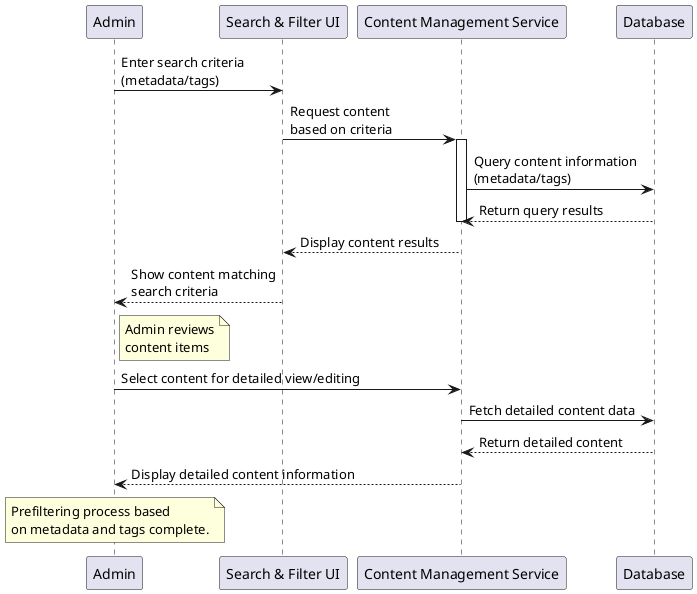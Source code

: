 @startuml
participant Admin
participant "Search & Filter UI" as UI
participant "Content Management Service" as CMS
participant "Database" as DB

Admin -> UI : Enter search criteria\n(metadata/tags)
UI -> CMS : Request content\nbased on criteria
activate CMS
CMS -> DB : Query content information\n(metadata/tags)
DB --> CMS : Return query results
deactivate CMS
CMS --> UI : Display content results
UI --> Admin : Show content matching\nsearch criteria
note right of Admin : Admin reviews\ncontent items
Admin -> CMS : Select content for detailed view/editing
CMS -> DB : Fetch detailed content data
DB --> CMS : Return detailed content
CMS --> Admin : Display detailed content information
note over Admin : Prefiltering process based\non metadata and tags complete.

@enduml